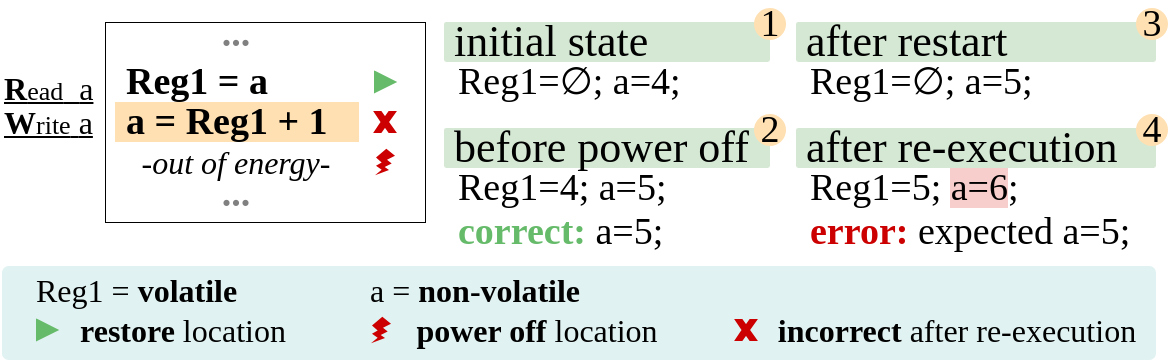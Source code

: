 <mxfile version="19.0.3" type="device"><diagram id="_ugzanF8SAFFH1usrS9S" name="Page-2"><mxGraphModel dx="1185" dy="720" grid="1" gridSize="10" guides="1" tooltips="1" connect="1" arrows="1" fold="1" page="1" pageScale="1" pageWidth="827" pageHeight="1169" math="0" shadow="0"><root><mxCell id="0"/><mxCell id="1" parent="0"/><mxCell id="dvrDHTl2uljbzJvEsG-7-2" value="" style="rounded=1;whiteSpace=wrap;html=1;labelBackgroundColor=#FFE0B2;fontFamily=Linux Biolinum;fontSource=https%3A%2F%2Ffonts.googleapis.com%2Fcss%3Ffamily%3DLinux%2BBiolinum;fontSize=19;fontColor=#FFE0B2;strokeColor=none;strokeWidth=2;fillColor=#E0F2F1;arcSize=7;" parent="1" vertex="1"><mxGeometry x="143" y="432" width="577" height="47" as="geometry"/></mxCell><mxCell id="dvrDHTl2uljbzJvEsG-7-14" value="&lt;font style=&quot;font-size: 19px&quot;&gt;&lt;span style=&quot;font-size: 19px;&quot;&gt;Reg1=∅;&amp;nbsp;&lt;/span&gt;&lt;span style=&quot;font-size: 19px;&quot;&gt;a=4;&lt;/span&gt;&lt;br style=&quot;font-size: 19px&quot;&gt;&lt;/font&gt;" style="text;html=1;strokeColor=none;fillColor=none;align=left;verticalAlign=middle;whiteSpace=wrap;rounded=0;fontFamily=Inconsolata;spacingLeft=5;fontSize=19;" parent="1" vertex="1"><mxGeometry x="364" y="330" width="130" height="20" as="geometry"/></mxCell><mxCell id="dvrDHTl2uljbzJvEsG-7-15" value="&lt;font style=&quot;font-size: 19px&quot;&gt;&lt;span style=&quot;font-size: 19px;&quot;&gt;Reg1=4;&amp;nbsp;&lt;/span&gt;&lt;span style=&quot;font-size: 19px;&quot;&gt;a=5;&lt;/span&gt;&lt;br style=&quot;font-size: 19px&quot;&gt;&lt;/font&gt;" style="text;html=1;strokeColor=none;fillColor=none;align=left;verticalAlign=middle;whiteSpace=wrap;rounded=0;fontFamily=Inconsolata;spacingLeft=5;fontSize=19;" parent="1" vertex="1"><mxGeometry x="364" y="383" width="130" height="20" as="geometry"/></mxCell><mxCell id="dvrDHTl2uljbzJvEsG-7-16" value="&lt;font style=&quot;font-size: 19px&quot;&gt;&lt;span style=&quot;font-size: 19px;&quot;&gt;Reg1=5; &lt;/span&gt;&lt;span style=&quot;font-size: 19px;&quot;&gt;&lt;span style=&quot;background-color: rgb(248, 206, 204);&quot;&gt;a=6&lt;/span&gt;;&lt;/span&gt;&lt;br style=&quot;font-size: 19px&quot;&gt;&lt;/font&gt;" style="text;html=1;strokeColor=none;fillColor=none;align=left;verticalAlign=middle;whiteSpace=wrap;rounded=0;fontFamily=Inconsolata;spacingLeft=5;fontSize=19;" parent="1" vertex="1"><mxGeometry x="540" y="383" width="130" height="20" as="geometry"/></mxCell><mxCell id="dvrDHTl2uljbzJvEsG-7-27" value="&lt;div style=&quot;font-size: 22px;&quot;&gt;&lt;span style=&quot;font-size: 22px;&quot;&gt;initial state&lt;/span&gt;&lt;/div&gt;" style="text;whiteSpace=wrap;html=1;fontSize=22;fontColor=#000000;verticalAlign=middle;align=left;spacing=0;spacingLeft=5;rounded=1;shadow=0;sketch=0;glass=0;strokeWidth=5;arcSize=6;fontFamily=Linux Biolinum;fontSource=https%3A%2F%2Ffonts.googleapis.com%2Fcss%3Ffamily%3DLinux%2BBiolinum;fillColor=#D5E8D4;strokeColor=none;" parent="1" vertex="1"><mxGeometry x="364" y="310" width="163" height="20" as="geometry"/></mxCell><mxCell id="dvrDHTl2uljbzJvEsG-7-28" value="&lt;div style=&quot;font-size: 22px;&quot;&gt;&lt;span style=&quot;font-size: 22px;&quot;&gt;before power off&lt;/span&gt;&lt;/div&gt;" style="text;whiteSpace=wrap;html=1;fontSize=22;fontColor=#000000;verticalAlign=middle;align=left;spacing=0;spacingLeft=5;rounded=1;shadow=0;sketch=0;glass=0;strokeWidth=5;arcSize=6;fontFamily=Linux Biolinum;fontSource=https%3A%2F%2Ffonts.googleapis.com%2Fcss%3Ffamily%3DLinux%2BBiolinum;fillColor=#D5E8D4;strokeColor=none;" parent="1" vertex="1"><mxGeometry x="364" y="363" width="163" height="20" as="geometry"/></mxCell><mxCell id="dvrDHTl2uljbzJvEsG-7-29" value="&lt;div style=&quot;font-size: 22px;&quot;&gt;&lt;span style=&quot;font-size: 22px;&quot;&gt;after re-execution&lt;/span&gt;&lt;/div&gt;" style="text;whiteSpace=wrap;html=1;fontSize=22;fontColor=#000000;verticalAlign=middle;align=left;spacing=0;spacingLeft=5;rounded=1;shadow=0;sketch=0;glass=0;strokeWidth=5;arcSize=6;fontFamily=Linux Biolinum;fontSource=https%3A%2F%2Ffonts.googleapis.com%2Fcss%3Ffamily%3DLinux%2BBiolinum;fillColor=#D5E8D4;strokeColor=none;" parent="1" vertex="1"><mxGeometry x="540" y="363" width="180" height="20" as="geometry"/></mxCell><mxCell id="dvrDHTl2uljbzJvEsG-7-30" value="&lt;font style=&quot;font-size: 19px&quot;&gt;&lt;b&gt;&lt;font color=&quot;#66bb6a&quot;&gt;correct:&lt;/font&gt;&amp;nbsp;&lt;/b&gt;&lt;font face=&quot;Inconsolata&quot;&gt;a=5;&lt;/font&gt;&lt;br style=&quot;font-size: 19px&quot;&gt;&lt;/font&gt;" style="text;html=1;strokeColor=none;fillColor=none;align=left;verticalAlign=middle;whiteSpace=wrap;rounded=0;fontFamily=Linux Biolinum;spacingLeft=5;fontSize=19;fontSource=https%3A%2F%2Ffonts.googleapis.com%2Fcss%3Ffamily%3DLinux%2BBiolinum;labelBackgroundColor=none;" parent="1" vertex="1"><mxGeometry x="364" y="405" width="160" height="20" as="geometry"/></mxCell><mxCell id="dvrDHTl2uljbzJvEsG-7-31" value="&lt;font style=&quot;font-size: 19px&quot;&gt;&lt;font color=&quot;#cc0000&quot; style=&quot;font-weight: bold;&quot;&gt;error:&lt;/font&gt;&lt;font style=&quot;font-weight: bold;&quot; color=&quot;#ff3333&quot;&gt;&amp;nbsp;&lt;/font&gt;expected&amp;nbsp;&lt;font style=&quot;&quot; face=&quot;Inconsolata&quot;&gt;a=5;&lt;/font&gt;&lt;br style=&quot;font-size: 19px&quot;&gt;&lt;/font&gt;" style="text;html=1;strokeColor=none;fillColor=none;align=left;verticalAlign=middle;whiteSpace=wrap;rounded=0;fontFamily=Linux Biolinum;spacingLeft=5;fontSize=19;fontSource=https%3A%2F%2Ffonts.googleapis.com%2Fcss%3Ffamily%3DLinux%2BBiolinum;" parent="1" vertex="1"><mxGeometry x="540" y="405" width="180" height="20" as="geometry"/></mxCell><mxCell id="dvrDHTl2uljbzJvEsG-7-33" value="" style="verticalLabelPosition=bottom;verticalAlign=top;html=1;shape=mxgraph.basic.x;rounded=0;shadow=0;glass=0;labelBackgroundColor=none;sketch=0;fontFamily=Source Code Pro;fontSize=20;fontColor=#000000;strokeWidth=1;gradientColor=none;fillColor=#CC0000;strokeColor=#CC0000;" parent="1" vertex="1"><mxGeometry x="510" y="459" width="10" height="10" as="geometry"/></mxCell><mxCell id="dvrDHTl2uljbzJvEsG-7-34" value="&lt;font style=&quot;font-size: 16px;&quot;&gt;&lt;b style=&quot;font-size: 16px;&quot;&gt;incorrect&lt;/b&gt;&amp;nbsp;after re-execution&lt;/font&gt;" style="text;html=1;align=center;verticalAlign=middle;resizable=0;points=[];autosize=1;strokeColor=none;fontSize=16;fontFamily=Linux Biolinum;fontColor=#000000;fontStyle=0;fontSource=https%3A%2F%2Ffonts.googleapis.com%2Fcss%3Ffamily%3DLinux%2BBiolinum;" parent="1" vertex="1"><mxGeometry x="520" y="454" width="200" height="20" as="geometry"/></mxCell><mxCell id="dvrDHTl2uljbzJvEsG-7-37" value="&lt;b style=&quot;font-size: 16px;&quot;&gt;power off&lt;/b&gt; location" style="text;html=1;align=center;verticalAlign=middle;resizable=0;points=[];autosize=1;strokeColor=none;fontSize=16;fontFamily=Linux Biolinum;fontColor=#000000;fontStyle=0;fontSource=https%3A%2F%2Ffonts.googleapis.com%2Fcss%3Ffamily%3DLinux%2BBiolinum;" parent="1" vertex="1"><mxGeometry x="340" y="454" width="140" height="20" as="geometry"/></mxCell><mxCell id="dvrDHTl2uljbzJvEsG-7-39" value="" style="triangle;whiteSpace=wrap;html=1;rounded=0;shadow=0;glass=0;labelBackgroundColor=none;sketch=0;fontFamily=Linux Biolinum;fontSize=20;fontColor=#000000;strokeWidth=1;gradientColor=none;align=center;verticalAlign=middle;fontSource=https%3A%2F%2Ffonts.googleapis.com%2Fcss%3Ffamily%3DLinux%2BBiolinum;fillColor=#66BB6A;strokeColor=#66BB6A;" parent="1" vertex="1"><mxGeometry x="160.5" y="459" width="10" height="10" as="geometry"/></mxCell><mxCell id="dvrDHTl2uljbzJvEsG-7-40" value="&lt;font style=&quot;font-size: 16px;&quot;&gt;&lt;b style=&quot;font-size: 16px;&quot;&gt;restore &lt;/b&gt;location&lt;/font&gt;" style="text;html=1;align=center;verticalAlign=middle;resizable=0;points=[];autosize=1;strokeColor=none;fontSize=16;fontFamily=Linux Biolinum;fontColor=#000000;fontStyle=0;fontSource=https%3A%2F%2Ffonts.googleapis.com%2Fcss%3Ffamily%3DLinux%2BBiolinum;" parent="1" vertex="1"><mxGeometry x="173" y="454" width="120" height="20" as="geometry"/></mxCell><mxCell id="dvrDHTl2uljbzJvEsG-7-41" value="&lt;font style=&quot;font-size: 19px&quot;&gt;&lt;span style=&quot;font-size: 19px;&quot;&gt;Reg1=∅; a&lt;/span&gt;&lt;span style=&quot;font-size: 19px;&quot;&gt;=5;&lt;/span&gt;&lt;br style=&quot;font-size: 19px&quot;&gt;&lt;/font&gt;" style="text;html=1;strokeColor=none;fillColor=none;align=left;verticalAlign=middle;whiteSpace=wrap;rounded=0;fontFamily=Inconsolata;spacingLeft=5;fontSize=19;" parent="1" vertex="1"><mxGeometry x="540" y="330" width="130" height="20" as="geometry"/></mxCell><mxCell id="dvrDHTl2uljbzJvEsG-7-42" value="&lt;div style=&quot;font-size: 22px;&quot;&gt;&lt;span style=&quot;font-size: 22px;&quot;&gt;after restart&lt;/span&gt;&lt;/div&gt;" style="text;whiteSpace=wrap;html=1;fontSize=22;fontColor=#000000;verticalAlign=middle;align=left;spacing=0;spacingLeft=5;rounded=1;shadow=0;sketch=0;glass=0;strokeWidth=5;arcSize=6;fontFamily=Linux Biolinum;fontSource=https%3A%2F%2Ffonts.googleapis.com%2Fcss%3Ffamily%3DLinux%2BBiolinum;fillColor=#D5E8D4;strokeColor=none;" parent="1" vertex="1"><mxGeometry x="540" y="310" width="180" height="20" as="geometry"/></mxCell><mxCell id="dvrDHTl2uljbzJvEsG-7-43" value="2" style="ellipse;whiteSpace=wrap;html=1;aspect=fixed;labelBackgroundColor=none;fontFamily=Linux Biolinum;fontSource=https%3A%2F%2Ffonts.googleapis.com%2Fcss%3Ffamily%3DLinux%2BBiolinum;fontSize=19;fontColor=#000000;strokeColor=none;strokeWidth=2;fillColor=#FFE0B2;spacing=0;spacingLeft=0;" parent="1" vertex="1"><mxGeometry x="519" y="356" width="16" height="16" as="geometry"/></mxCell><mxCell id="dvrDHTl2uljbzJvEsG-7-44" value="1" style="ellipse;whiteSpace=wrap;html=1;aspect=fixed;labelBackgroundColor=none;fontFamily=Linux Biolinum;fontSource=https%3A%2F%2Ffonts.googleapis.com%2Fcss%3Ffamily%3DLinux%2BBiolinum;fontSize=19;fontColor=#000000;strokeColor=none;strokeWidth=2;fillColor=#FFE0B2;spacing=0;spacingLeft=0;" parent="1" vertex="1"><mxGeometry x="519" y="303" width="16" height="16" as="geometry"/></mxCell><mxCell id="dvrDHTl2uljbzJvEsG-7-45" value="3" style="ellipse;whiteSpace=wrap;html=1;aspect=fixed;labelBackgroundColor=none;fontFamily=Linux Biolinum;fontSource=https%3A%2F%2Ffonts.googleapis.com%2Fcss%3Ffamily%3DLinux%2BBiolinum;fontSize=19;fontColor=#000000;strokeColor=none;strokeWidth=2;fillColor=#FFE0B2;spacing=0;spacingLeft=0;" parent="1" vertex="1"><mxGeometry x="710" y="303" width="16" height="16" as="geometry"/></mxCell><mxCell id="dvrDHTl2uljbzJvEsG-7-46" value="4" style="ellipse;whiteSpace=wrap;html=1;aspect=fixed;labelBackgroundColor=none;fontFamily=Linux Biolinum;fontSource=https%3A%2F%2Ffonts.googleapis.com%2Fcss%3Ffamily%3DLinux%2BBiolinum;fontSize=19;fontColor=#000000;strokeColor=none;strokeWidth=2;fillColor=#FFE0B2;spacing=0;spacingLeft=0;" parent="1" vertex="1"><mxGeometry x="710" y="356" width="16" height="16" as="geometry"/></mxCell><mxCell id="Vg9uIsQ_tNkJGtKtj54I-1" value="" style="rounded=0;whiteSpace=wrap;html=1;fontColor=#808080;fillColor=#FFE0B2;strokeColor=none;" parent="1" vertex="1"><mxGeometry x="199.5" y="350" width="122" height="20" as="geometry"/></mxCell><mxCell id="Vg9uIsQ_tNkJGtKtj54I-2" value="" style="rounded=0;whiteSpace=wrap;html=1;fontColor=#808080;fillColor=none;strokeWidth=0.5;" parent="1" vertex="1"><mxGeometry x="194.5" y="310" width="160" height="100" as="geometry"/></mxCell><mxCell id="Vg9uIsQ_tNkJGtKtj54I-3" value="Reg1 = a" style="text;whiteSpace=wrap;html=1;fontSize=19;fontColor=#000000;verticalAlign=middle;spacing=0;spacingLeft=10;fontFamily=Inconsolata;fontStyle=1;strokeColor=none;" parent="1" vertex="1"><mxGeometry x="194.5" y="330" width="130" height="20" as="geometry"/></mxCell><mxCell id="Vg9uIsQ_tNkJGtKtj54I-4" value="a = Reg1 + 1" style="text;whiteSpace=wrap;html=1;fontSize=19;fontColor=#000000;verticalAlign=middle;spacing=0;spacingLeft=10;fontFamily=Inconsolata;fontStyle=1;strokeColor=none;fillColor=none;" parent="1" vertex="1"><mxGeometry x="194.5" y="350" width="130" height="20" as="geometry"/></mxCell><mxCell id="Vg9uIsQ_tNkJGtKtj54I-5" value="&lt;div style=&quot;font-size: 16px;&quot;&gt;&lt;i style=&quot;font-size: 16px;&quot;&gt;-out of energy-&lt;/i&gt;&lt;/div&gt;" style="text;whiteSpace=wrap;html=1;fontSize=16;fontColor=#000000;verticalAlign=middle;align=center;spacing=0;spacingLeft=0;fontFamily=Inconsolata;spacingTop=0;spacingBottom=0;" parent="1" vertex="1"><mxGeometry x="194.5" y="370" width="130" height="20" as="geometry"/></mxCell><mxCell id="Vg9uIsQ_tNkJGtKtj54I-6" value="&lt;b style=&quot;font-size: 19px;&quot;&gt;...&lt;/b&gt;" style="text;html=1;strokeColor=none;fillColor=none;align=center;verticalAlign=bottom;whiteSpace=wrap;rounded=0;fontColor=#808080;fontFamily=Inconsolata;fontSize=19;" parent="1" vertex="1"><mxGeometry x="194.5" y="310" width="130" height="20" as="geometry"/></mxCell><mxCell id="Vg9uIsQ_tNkJGtKtj54I-7" value="&lt;b style=&quot;font-size: 19px;&quot;&gt;...&lt;/b&gt;" style="text;html=1;strokeColor=none;fillColor=none;align=center;verticalAlign=bottom;whiteSpace=wrap;rounded=0;fontColor=#808080;fontFamily=Inconsolata;fontSize=19;" parent="1" vertex="1"><mxGeometry x="194.5" y="390" width="130" height="20" as="geometry"/></mxCell><mxCell id="Vg9uIsQ_tNkJGtKtj54I-8" value="" style="group" parent="1" vertex="1" connectable="0"><mxGeometry x="324.5" y="350" width="20" height="20" as="geometry"/></mxCell><mxCell id="Vg9uIsQ_tNkJGtKtj54I-10" value="" style="verticalLabelPosition=bottom;verticalAlign=top;html=1;shape=mxgraph.basic.x;rounded=0;shadow=0;glass=0;labelBackgroundColor=none;sketch=0;fontFamily=Source Code Pro;fontSize=20;fontColor=#000000;strokeWidth=1;gradientColor=none;fillColor=#CC0000;strokeColor=#CC0000;" parent="Vg9uIsQ_tNkJGtKtj54I-8" vertex="1"><mxGeometry x="5" y="5" width="10" height="10" as="geometry"/></mxCell><mxCell id="Vg9uIsQ_tNkJGtKtj54I-11" value="" style="group;strokeColor=none;" parent="1" vertex="1" connectable="0"><mxGeometry x="324.5" y="330" width="20" height="20" as="geometry"/></mxCell><mxCell id="Vg9uIsQ_tNkJGtKtj54I-13" value="" style="triangle;whiteSpace=wrap;html=1;rounded=0;shadow=0;glass=0;labelBackgroundColor=none;sketch=0;fontFamily=Linux Biolinum;fontSize=20;fontColor=#000000;strokeWidth=1;gradientColor=none;align=center;verticalAlign=middle;fontSource=https%3A%2F%2Ffonts.googleapis.com%2Fcss%3Ffamily%3DLinux%2BBiolinum;fillColor=#66BB6A;strokeColor=#66BB6A;" parent="Vg9uIsQ_tNkJGtKtj54I-11" vertex="1"><mxGeometry x="5" y="5" width="10" height="10" as="geometry"/></mxCell><mxCell id="Vg9uIsQ_tNkJGtKtj54I-14" value="" style="group" parent="1" vertex="1" connectable="0"><mxGeometry x="324.5" y="370" width="20" height="20" as="geometry"/></mxCell><mxCell id="Vg9uIsQ_tNkJGtKtj54I-15" value="" style="verticalLabelPosition=bottom;verticalAlign=top;html=1;shape=mxgraph.basic.flash;rounded=1;shadow=0;labelBackgroundColor=none;sketch=0;fontSize=20;fontColor=#CC0000;gradientColor=none;fillColor=#CC0000;strokeColor=none;fontFamily=Inconsolata;" parent="Vg9uIsQ_tNkJGtKtj54I-14" vertex="1"><mxGeometry x="5" y="3.333" width="10" height="13.333" as="geometry"/></mxCell><mxCell id="Vg9uIsQ_tNkJGtKtj54I-17" value="" style="group" parent="1" vertex="1" connectable="0"><mxGeometry x="322.5" y="454" width="20" height="20" as="geometry"/></mxCell><mxCell id="Vg9uIsQ_tNkJGtKtj54I-18" value="" style="verticalLabelPosition=bottom;verticalAlign=top;html=1;shape=mxgraph.basic.flash;rounded=1;shadow=0;labelBackgroundColor=none;sketch=0;fontSize=20;fontColor=#CC0000;gradientColor=none;fillColor=#CC0000;strokeColor=none;fontFamily=Inconsolata;" parent="Vg9uIsQ_tNkJGtKtj54I-17" vertex="1"><mxGeometry x="5" y="3.333" width="10" height="13.333" as="geometry"/></mxCell><mxCell id="bfbkc7StMlQug521OLbo-1" value="&lt;font face=&quot;Inconsolata&quot;&gt;Reg1&lt;/font&gt; = &lt;b&gt;volatile&lt;/b&gt;" style="text;html=1;align=left;verticalAlign=middle;resizable=0;points=[];autosize=1;strokeColor=none;fontSize=16;fontFamily=Linux Biolinum;fontColor=#000000;fontStyle=0;fontSource=https%3A%2F%2Ffonts.googleapis.com%2Fcss%3Ffamily%3DLinux%2BBiolinum;" parent="1" vertex="1"><mxGeometry x="157.5" y="429" width="120" height="30" as="geometry"/></mxCell><mxCell id="bfbkc7StMlQug521OLbo-2" value="&lt;font face=&quot;Inconsolata&quot;&gt;a&lt;/font&gt; = &lt;b&gt;non-volatile&lt;/b&gt;" style="text;html=1;align=left;verticalAlign=middle;resizable=0;points=[];autosize=1;strokeColor=none;fontSize=16;fontFamily=Linux Biolinum;fontColor=#000000;fontStyle=0;fontSource=https%3A%2F%2Ffonts.googleapis.com%2Fcss%3Ffamily%3DLinux%2BBiolinum;" parent="1" vertex="1"><mxGeometry x="325" y="429" width="130" height="30" as="geometry"/></mxCell><mxCell id="bfbkc7StMlQug521OLbo-4" value="&lt;u&gt;&lt;b&gt;R&lt;/b&gt;&lt;font style=&quot;font-size: 13px;&quot;&gt;ead&lt;/font&gt;&amp;nbsp;&amp;nbsp;&lt;font face=&quot;Inconsolata&quot;&gt;a&lt;/font&gt;&lt;/u&gt;" style="text;html=1;strokeColor=none;fillColor=none;align=left;verticalAlign=middle;whiteSpace=wrap;rounded=0;fontFamily=Linux Biolinum;fontSource=https%3A%2F%2Ffonts.googleapis.com%2Fcss%3Ffamily%3DLinux%2BBiolinum;fontSize=16;" parent="1" vertex="1"><mxGeometry x="142" y="336" width="52.5" height="14" as="geometry"/></mxCell><mxCell id="bfbkc7StMlQug521OLbo-5" value="&lt;b&gt;W&lt;/b&gt;&lt;font style=&quot;font-size: 13px;&quot;&gt;rite&lt;/font&gt; &lt;font face=&quot;Inconsolata&quot;&gt;a&lt;/font&gt;" style="text;html=1;strokeColor=none;fillColor=none;align=left;verticalAlign=middle;whiteSpace=wrap;rounded=0;fontFamily=Linux Biolinum;fontSource=https%3A%2F%2Ffonts.googleapis.com%2Fcss%3Ffamily%3DLinux%2BBiolinum;fontSize=16;fontStyle=4" parent="1" vertex="1"><mxGeometry x="142" y="353" width="52.5" height="14" as="geometry"/></mxCell></root></mxGraphModel></diagram></mxfile>